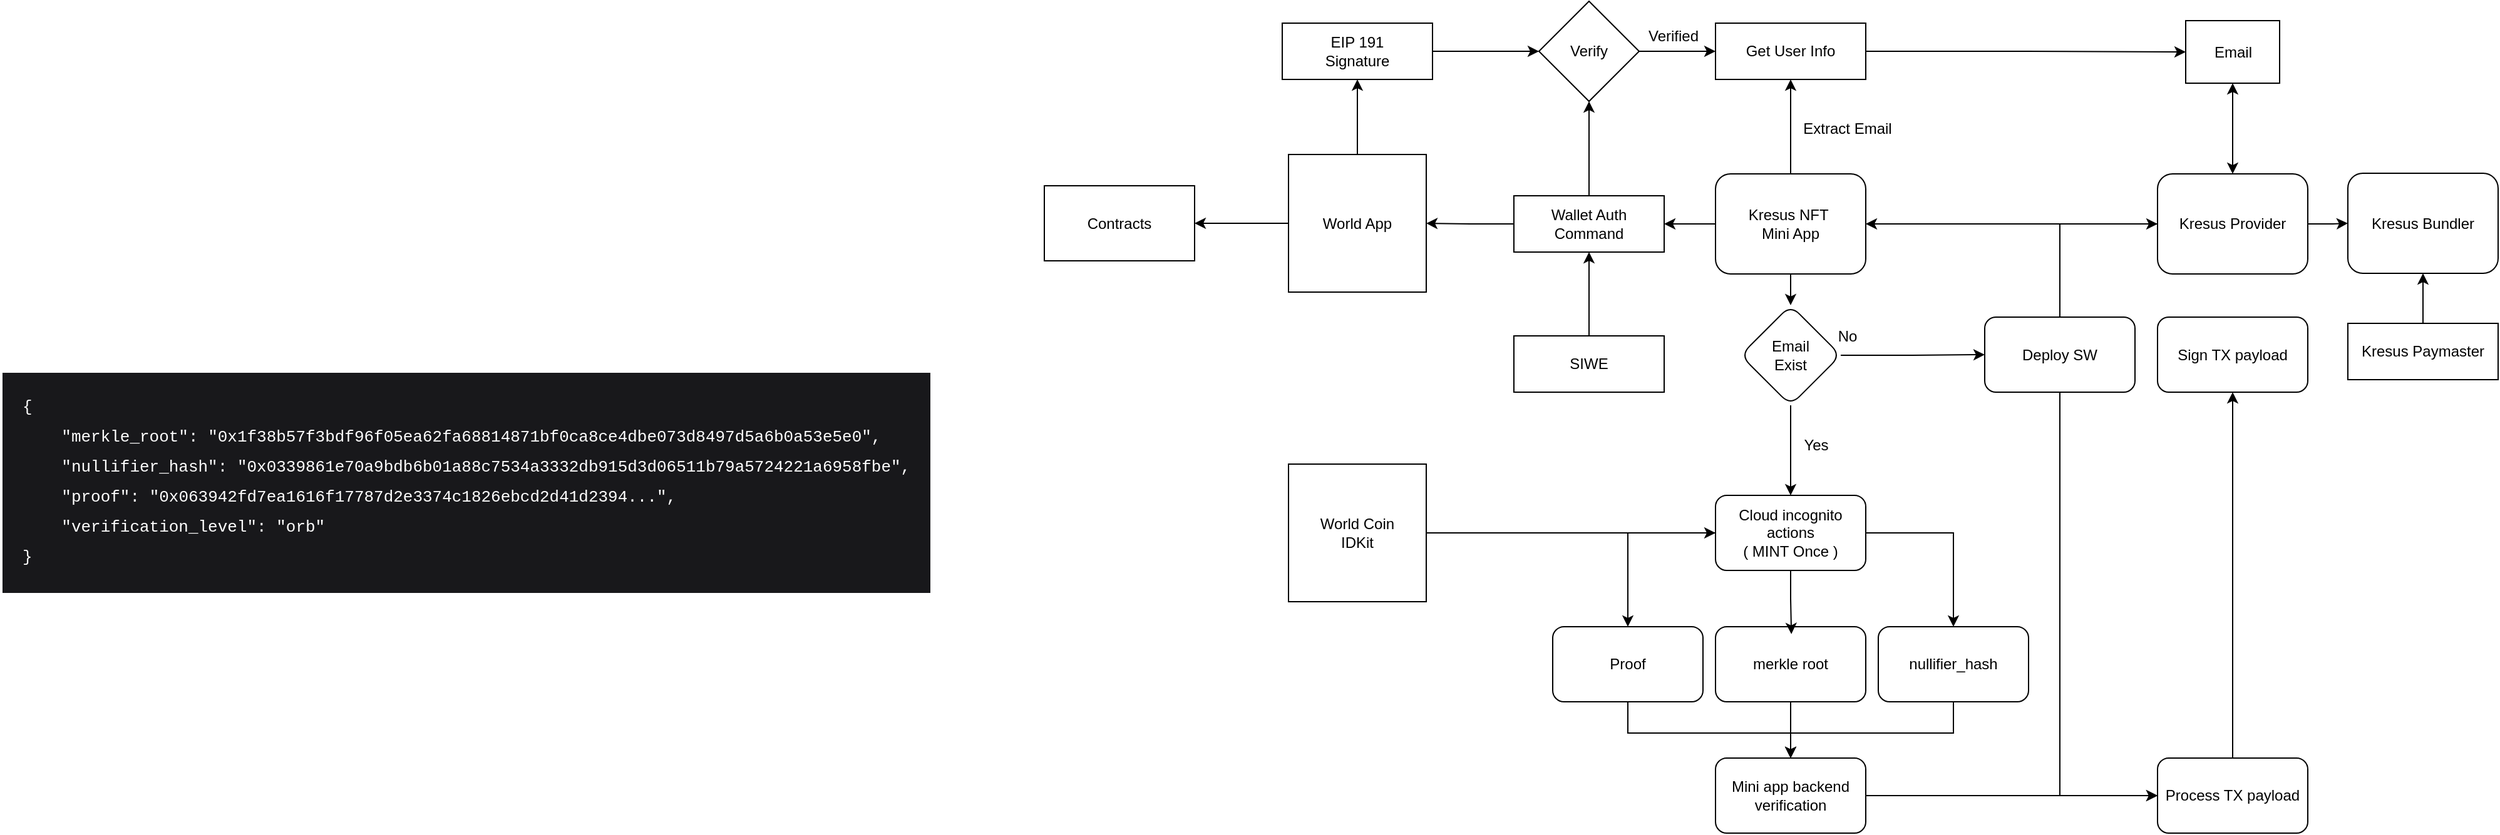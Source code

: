 <mxfile version="24.6.4" type="github">
  <diagram name="Page-1" id="gAjcTgvdmBTye9KjYkTd">
    <mxGraphModel dx="3395" dy="905" grid="1" gridSize="10" guides="1" tooltips="1" connect="1" arrows="1" fold="1" page="1" pageScale="1" pageWidth="850" pageHeight="1100" math="0" shadow="0">
      <root>
        <mxCell id="0" />
        <mxCell id="1" parent="0" />
        <mxCell id="SeS5hkv6XzvQqbrjBPqz-15" value="" style="edgeStyle=orthogonalEdgeStyle;rounded=0;orthogonalLoop=1;jettySize=auto;html=1;" parent="1" source="SeS5hkv6XzvQqbrjBPqz-1" target="SeS5hkv6XzvQqbrjBPqz-9" edge="1">
          <mxGeometry relative="1" as="geometry" />
        </mxCell>
        <mxCell id="JbjCugSpGSqmciC1cfTi-11" value="" style="edgeStyle=orthogonalEdgeStyle;rounded=0;orthogonalLoop=1;jettySize=auto;html=1;" edge="1" parent="1" source="SeS5hkv6XzvQqbrjBPqz-1" target="JbjCugSpGSqmciC1cfTi-10">
          <mxGeometry relative="1" as="geometry" />
        </mxCell>
        <mxCell id="SeS5hkv6XzvQqbrjBPqz-1" value="World App" style="whiteSpace=wrap;html=1;aspect=fixed;" parent="1" vertex="1">
          <mxGeometry x="44" y="642.5" width="110" height="110" as="geometry" />
        </mxCell>
        <mxCell id="SeS5hkv6XzvQqbrjBPqz-5" value="" style="edgeStyle=orthogonalEdgeStyle;rounded=0;orthogonalLoop=1;jettySize=auto;html=1;" parent="1" source="SeS5hkv6XzvQqbrjBPqz-2" target="SeS5hkv6XzvQqbrjBPqz-3" edge="1">
          <mxGeometry relative="1" as="geometry" />
        </mxCell>
        <mxCell id="SeS5hkv6XzvQqbrjBPqz-14" value="" style="edgeStyle=orthogonalEdgeStyle;rounded=0;orthogonalLoop=1;jettySize=auto;html=1;" parent="1" source="SeS5hkv6XzvQqbrjBPqz-2" target="SeS5hkv6XzvQqbrjBPqz-13" edge="1">
          <mxGeometry relative="1" as="geometry" />
        </mxCell>
        <mxCell id="SeS5hkv6XzvQqbrjBPqz-27" value="" style="edgeStyle=orthogonalEdgeStyle;rounded=0;orthogonalLoop=1;jettySize=auto;html=1;" parent="1" source="SeS5hkv6XzvQqbrjBPqz-2" target="SeS5hkv6XzvQqbrjBPqz-26" edge="1">
          <mxGeometry relative="1" as="geometry" />
        </mxCell>
        <mxCell id="SeS5hkv6XzvQqbrjBPqz-2" value="Kresus NFT&amp;nbsp;&lt;div&gt;Mini App&lt;/div&gt;" style="rounded=1;whiteSpace=wrap;html=1;" parent="1" vertex="1">
          <mxGeometry x="385" y="658" width="120" height="80" as="geometry" />
        </mxCell>
        <mxCell id="SeS5hkv6XzvQqbrjBPqz-4" value="" style="edgeStyle=orthogonalEdgeStyle;rounded=0;orthogonalLoop=1;jettySize=auto;html=1;" parent="1" source="SeS5hkv6XzvQqbrjBPqz-3" target="SeS5hkv6XzvQqbrjBPqz-1" edge="1">
          <mxGeometry relative="1" as="geometry" />
        </mxCell>
        <mxCell id="SeS5hkv6XzvQqbrjBPqz-7" value="" style="edgeStyle=orthogonalEdgeStyle;rounded=0;orthogonalLoop=1;jettySize=auto;html=1;" parent="1" source="SeS5hkv6XzvQqbrjBPqz-3" target="SeS5hkv6XzvQqbrjBPqz-6" edge="1">
          <mxGeometry relative="1" as="geometry" />
        </mxCell>
        <mxCell id="SeS5hkv6XzvQqbrjBPqz-3" value="Wallet Auth&lt;br&gt;Command" style="rounded=0;whiteSpace=wrap;html=1;" parent="1" vertex="1">
          <mxGeometry x="224" y="675.5" width="120" height="45" as="geometry" />
        </mxCell>
        <mxCell id="SeS5hkv6XzvQqbrjBPqz-23" value="" style="edgeStyle=orthogonalEdgeStyle;rounded=0;orthogonalLoop=1;jettySize=auto;html=1;" parent="1" source="SeS5hkv6XzvQqbrjBPqz-6" target="SeS5hkv6XzvQqbrjBPqz-13" edge="1">
          <mxGeometry relative="1" as="geometry" />
        </mxCell>
        <mxCell id="SeS5hkv6XzvQqbrjBPqz-6" value="Verify" style="rhombus;whiteSpace=wrap;html=1;rounded=0;" parent="1" vertex="1">
          <mxGeometry x="244" y="520" width="80" height="80" as="geometry" />
        </mxCell>
        <mxCell id="SeS5hkv6XzvQqbrjBPqz-16" style="edgeStyle=orthogonalEdgeStyle;rounded=0;orthogonalLoop=1;jettySize=auto;html=1;entryX=0;entryY=0.5;entryDx=0;entryDy=0;" parent="1" source="SeS5hkv6XzvQqbrjBPqz-9" target="SeS5hkv6XzvQqbrjBPqz-6" edge="1">
          <mxGeometry relative="1" as="geometry" />
        </mxCell>
        <mxCell id="SeS5hkv6XzvQqbrjBPqz-9" value="EIP 191&lt;br&gt;Signature" style="rounded=0;whiteSpace=wrap;html=1;" parent="1" vertex="1">
          <mxGeometry x="39" y="537.5" width="120" height="45" as="geometry" />
        </mxCell>
        <mxCell id="SeS5hkv6XzvQqbrjBPqz-18" value="" style="edgeStyle=orthogonalEdgeStyle;rounded=0;orthogonalLoop=1;jettySize=auto;html=1;" parent="1" source="SeS5hkv6XzvQqbrjBPqz-13" target="SeS5hkv6XzvQqbrjBPqz-17" edge="1">
          <mxGeometry relative="1" as="geometry" />
        </mxCell>
        <mxCell id="SeS5hkv6XzvQqbrjBPqz-13" value="Get User Info" style="rounded=0;whiteSpace=wrap;html=1;" parent="1" vertex="1">
          <mxGeometry x="385" y="537.5" width="120" height="45" as="geometry" />
        </mxCell>
        <mxCell id="SeS5hkv6XzvQqbrjBPqz-17" value="Email" style="html=1;whiteSpace=wrap;" parent="1" vertex="1">
          <mxGeometry x="760.5" y="535.5" width="75" height="50" as="geometry" />
        </mxCell>
        <mxCell id="SeS5hkv6XzvQqbrjBPqz-19" value="Extract Email" style="text;html=1;align=center;verticalAlign=middle;resizable=0;points=[];autosize=1;strokeColor=none;fillColor=none;" parent="1" vertex="1">
          <mxGeometry x="445" y="607" width="90" height="30" as="geometry" />
        </mxCell>
        <mxCell id="SeS5hkv6XzvQqbrjBPqz-21" value="" style="edgeStyle=orthogonalEdgeStyle;rounded=0;orthogonalLoop=1;jettySize=auto;html=1;" parent="1" source="SeS5hkv6XzvQqbrjBPqz-20" target="SeS5hkv6XzvQqbrjBPqz-2" edge="1">
          <mxGeometry relative="1" as="geometry" />
        </mxCell>
        <mxCell id="SeS5hkv6XzvQqbrjBPqz-25" style="edgeStyle=orthogonalEdgeStyle;rounded=0;orthogonalLoop=1;jettySize=auto;html=1;entryX=0.5;entryY=1;entryDx=0;entryDy=0;startArrow=classic;startFill=1;" parent="1" source="SeS5hkv6XzvQqbrjBPqz-20" target="SeS5hkv6XzvQqbrjBPqz-17" edge="1">
          <mxGeometry relative="1" as="geometry" />
        </mxCell>
        <mxCell id="SeS5hkv6XzvQqbrjBPqz-34" value="" style="edgeStyle=orthogonalEdgeStyle;rounded=0;orthogonalLoop=1;jettySize=auto;html=1;" parent="1" source="SeS5hkv6XzvQqbrjBPqz-20" target="SeS5hkv6XzvQqbrjBPqz-33" edge="1">
          <mxGeometry relative="1" as="geometry" />
        </mxCell>
        <mxCell id="SeS5hkv6XzvQqbrjBPqz-20" value="Kresus Provider" style="rounded=1;whiteSpace=wrap;html=1;" parent="1" vertex="1">
          <mxGeometry x="738" y="658" width="120" height="80" as="geometry" />
        </mxCell>
        <mxCell id="SeS5hkv6XzvQqbrjBPqz-24" value="Verified" style="text;html=1;align=center;verticalAlign=middle;resizable=0;points=[];autosize=1;strokeColor=none;fillColor=none;" parent="1" vertex="1">
          <mxGeometry x="321" y="533" width="60" height="30" as="geometry" />
        </mxCell>
        <mxCell id="JbjCugSpGSqmciC1cfTi-5" value="" style="edgeStyle=orthogonalEdgeStyle;rounded=0;orthogonalLoop=1;jettySize=auto;html=1;" edge="1" parent="1" source="SeS5hkv6XzvQqbrjBPqz-26" target="JbjCugSpGSqmciC1cfTi-4">
          <mxGeometry relative="1" as="geometry" />
        </mxCell>
        <mxCell id="JbjCugSpGSqmciC1cfTi-33" value="" style="edgeStyle=orthogonalEdgeStyle;rounded=0;orthogonalLoop=1;jettySize=auto;html=1;" edge="1" parent="1" source="SeS5hkv6XzvQqbrjBPqz-26" target="JbjCugSpGSqmciC1cfTi-13">
          <mxGeometry relative="1" as="geometry" />
        </mxCell>
        <mxCell id="SeS5hkv6XzvQqbrjBPqz-26" value="Email&lt;br&gt;Exist" style="rhombus;whiteSpace=wrap;html=1;rounded=1;" parent="1" vertex="1">
          <mxGeometry x="405" y="763" width="80" height="80" as="geometry" />
        </mxCell>
        <mxCell id="JbjCugSpGSqmciC1cfTi-36" style="edgeStyle=orthogonalEdgeStyle;rounded=0;orthogonalLoop=1;jettySize=auto;html=1;entryX=0.5;entryY=1;entryDx=0;entryDy=0;" edge="1" parent="1" source="SeS5hkv6XzvQqbrjBPqz-30" target="SeS5hkv6XzvQqbrjBPqz-35">
          <mxGeometry relative="1" as="geometry" />
        </mxCell>
        <mxCell id="SeS5hkv6XzvQqbrjBPqz-30" value="Process TX payload" style="rounded=1;whiteSpace=wrap;html=1;" parent="1" vertex="1">
          <mxGeometry x="738" y="1125" width="120" height="60" as="geometry" />
        </mxCell>
        <mxCell id="SeS5hkv6XzvQqbrjBPqz-33" value="Kresus Bundler" style="rounded=1;whiteSpace=wrap;html=1;" parent="1" vertex="1">
          <mxGeometry x="890" y="657.5" width="120" height="80" as="geometry" />
        </mxCell>
        <mxCell id="SeS5hkv6XzvQqbrjBPqz-35" value="Sign TX payload" style="rounded=1;whiteSpace=wrap;html=1;" parent="1" vertex="1">
          <mxGeometry x="738" y="772.5" width="120" height="60" as="geometry" />
        </mxCell>
        <mxCell id="SeS5hkv6XzvQqbrjBPqz-38" value="" style="edgeStyle=orthogonalEdgeStyle;rounded=0;orthogonalLoop=1;jettySize=auto;html=1;" parent="1" source="SeS5hkv6XzvQqbrjBPqz-36" target="SeS5hkv6XzvQqbrjBPqz-33" edge="1">
          <mxGeometry relative="1" as="geometry" />
        </mxCell>
        <mxCell id="SeS5hkv6XzvQqbrjBPqz-36" value="Kresus Paymaster" style="rounded=0;whiteSpace=wrap;html=1;" parent="1" vertex="1">
          <mxGeometry x="890" y="777.5" width="120" height="45" as="geometry" />
        </mxCell>
        <mxCell id="JbjCugSpGSqmciC1cfTi-2" style="edgeStyle=orthogonalEdgeStyle;rounded=0;orthogonalLoop=1;jettySize=auto;html=1;" edge="1" parent="1" source="JbjCugSpGSqmciC1cfTi-1" target="SeS5hkv6XzvQqbrjBPqz-3">
          <mxGeometry relative="1" as="geometry" />
        </mxCell>
        <mxCell id="JbjCugSpGSqmciC1cfTi-1" value="SIWE" style="rounded=0;whiteSpace=wrap;html=1;" vertex="1" parent="1">
          <mxGeometry x="224" y="787.5" width="120" height="45" as="geometry" />
        </mxCell>
        <mxCell id="JbjCugSpGSqmciC1cfTi-6" style="edgeStyle=orthogonalEdgeStyle;rounded=0;orthogonalLoop=1;jettySize=auto;html=1;entryX=0;entryY=0.5;entryDx=0;entryDy=0;" edge="1" parent="1" source="JbjCugSpGSqmciC1cfTi-4" target="SeS5hkv6XzvQqbrjBPqz-20">
          <mxGeometry relative="1" as="geometry">
            <Array as="points">
              <mxPoint x="660" y="698" />
            </Array>
          </mxGeometry>
        </mxCell>
        <mxCell id="JbjCugSpGSqmciC1cfTi-37" style="edgeStyle=orthogonalEdgeStyle;rounded=0;orthogonalLoop=1;jettySize=auto;html=1;entryX=0;entryY=0.5;entryDx=0;entryDy=0;" edge="1" parent="1" source="JbjCugSpGSqmciC1cfTi-4" target="SeS5hkv6XzvQqbrjBPqz-30">
          <mxGeometry relative="1" as="geometry">
            <Array as="points">
              <mxPoint x="660" y="1155" />
            </Array>
          </mxGeometry>
        </mxCell>
        <mxCell id="JbjCugSpGSqmciC1cfTi-4" value="Deploy SW" style="whiteSpace=wrap;html=1;rounded=1;" vertex="1" parent="1">
          <mxGeometry x="600" y="772.5" width="120" height="60" as="geometry" />
        </mxCell>
        <mxCell id="JbjCugSpGSqmciC1cfTi-7" value="No" style="text;html=1;align=center;verticalAlign=middle;resizable=0;points=[];autosize=1;strokeColor=none;fillColor=none;" vertex="1" parent="1">
          <mxGeometry x="470" y="772.5" width="40" height="30" as="geometry" />
        </mxCell>
        <mxCell id="JbjCugSpGSqmciC1cfTi-8" value="Yes" style="text;html=1;align=center;verticalAlign=middle;resizable=0;points=[];autosize=1;strokeColor=none;fillColor=none;" vertex="1" parent="1">
          <mxGeometry x="445" y="860" width="40" height="30" as="geometry" />
        </mxCell>
        <mxCell id="JbjCugSpGSqmciC1cfTi-10" value="Contracts" style="whiteSpace=wrap;html=1;" vertex="1" parent="1">
          <mxGeometry x="-151" y="667.5" width="120" height="60" as="geometry" />
        </mxCell>
        <mxCell id="JbjCugSpGSqmciC1cfTi-26" style="edgeStyle=orthogonalEdgeStyle;rounded=0;orthogonalLoop=1;jettySize=auto;html=1;" edge="1" parent="1" source="JbjCugSpGSqmciC1cfTi-13" target="JbjCugSpGSqmciC1cfTi-19">
          <mxGeometry relative="1" as="geometry" />
        </mxCell>
        <mxCell id="JbjCugSpGSqmciC1cfTi-28" style="edgeStyle=orthogonalEdgeStyle;rounded=0;orthogonalLoop=1;jettySize=auto;html=1;" edge="1" parent="1" source="JbjCugSpGSqmciC1cfTi-13" target="JbjCugSpGSqmciC1cfTi-18">
          <mxGeometry relative="1" as="geometry" />
        </mxCell>
        <mxCell id="JbjCugSpGSqmciC1cfTi-13" value="Cloud incognito actions&lt;br&gt;( MINT Once )" style="rounded=1;whiteSpace=wrap;html=1;" vertex="1" parent="1">
          <mxGeometry x="385" y="915" width="120" height="60" as="geometry" />
        </mxCell>
        <mxCell id="JbjCugSpGSqmciC1cfTi-15" value="&lt;pre class=&quot;overflow-x-auto p-4 text-xs text-white&quot; style=&quot;box-sizing: border-box; border: 0px solid rgb(235, 236, 239); --tw-border-spacing-x: 0; --tw-border-spacing-y: 0; --tw-translate-x: 0; --tw-translate-y: 0; --tw-rotate: 0; --tw-skew-x: 0; --tw-skew-y: 0; --tw-scale-x: 1; --tw-scale-y: 1; --tw-pan-x: ; --tw-pan-y: ; --tw-pinch-zoom: ; --tw-scroll-snap-strictness: proximity; --tw-ordinal: ; --tw-slashed-zero: ; --tw-numeric-figure: ; --tw-numeric-spacing: ; --tw-numeric-fraction: ; --tw-ring-inset: ; --tw-ring-offset-width: 0px; --tw-ring-offset-color: #fff; --tw-ring-color: rgba(59,130,246,.5); --tw-ring-offset-shadow: 0 0 #0000; --tw-ring-shadow: 0 0 #0000; --tw-shadow: 0 0 #0000; --tw-shadow-colored: 0 0 #0000; --tw-blur: ; --tw-brightness: ; --tw-contrast: ; --tw-grayscale: ; --tw-hue-rotate: ; --tw-invert: ; --tw-saturate: ; --tw-sepia: ; --tw-drop-shadow: ; --tw-backdrop-blur: ; --tw-backdrop-brightness: ; --tw-backdrop-contrast: ; --tw-backdrop-grayscale: ; --tw-backdrop-hue-rotate: ; --tw-backdrop-invert: ; --tw-backdrop-opacity: ; --tw-backdrop-saturate: ; --tw-backdrop-sepia: ; font-family: ui-monospace, SFMono-Regular, Menlo, Monaco, Consolas, &amp;quot;Liberation Mono&amp;quot;, &amp;quot;Courier New&amp;quot;, monospace; font-size: 0.812rem; margin: 0px; overflow-x: auto; padding: 1rem; line-height: 1.5rem; --tw-text-opacity: 1; color: rgb(255 255 255/var(--tw-text-opacity)); font-style: normal; font-variant-ligatures: normal; font-variant-caps: normal; font-weight: 400; letter-spacing: normal; orphans: 2; text-align: start; text-indent: 0px; text-transform: none; widows: 2; word-spacing: 0px; -webkit-text-stroke-width: 0px; background-color: rgb(24, 24, 27); text-decoration-thickness: initial; text-decoration-style: initial; text-decoration-color: initial;&quot;&gt;&lt;code class=&quot;language-json&quot; style=&quot;box-sizing: border-box; border: 0px solid rgb(235, 236, 239); --tw-border-spacing-x: 0; --tw-border-spacing-y: 0; --tw-translate-x: 0; --tw-translate-y: 0; --tw-rotate: 0; --tw-skew-x: 0; --tw-skew-y: 0; --tw-scale-x: 1; --tw-scale-y: 1; --tw-pan-x: ; --tw-pan-y: ; --tw-pinch-zoom: ; --tw-scroll-snap-strictness: proximity; --tw-ordinal: ; --tw-slashed-zero: ; --tw-numeric-figure: ; --tw-numeric-spacing: ; --tw-numeric-fraction: ; --tw-ring-inset: ; --tw-ring-offset-width: 0px; --tw-ring-offset-color: #fff; --tw-ring-color: rgba(59,130,246,.5); --tw-ring-offset-shadow: 0 0 #0000; --tw-ring-shadow: 0 0 #0000; --tw-shadow: 0 0 #0000; --tw-shadow-colored: 0 0 #0000; --tw-blur: ; --tw-brightness: ; --tw-contrast: ; --tw-grayscale: ; --tw-hue-rotate: ; --tw-invert: ; --tw-saturate: ; --tw-sepia: ; --tw-drop-shadow: ; --tw-backdrop-blur: ; --tw-backdrop-brightness: ; --tw-backdrop-contrast: ; --tw-backdrop-grayscale: ; --tw-backdrop-hue-rotate: ; --tw-backdrop-invert: ; --tw-backdrop-opacity: ; --tw-backdrop-saturate: ; --tw-backdrop-sepia: ; font-family: ui-monospace, SFMono-Regular, Menlo, Monaco, Consolas, &amp;quot;Liberation Mono&amp;quot;, &amp;quot;Courier New&amp;quot;, monospace; font-size: 1em;&quot;&gt;&lt;span style=&quot;box-sizing: border-box; border: 0px solid rgb(235, 236, 239); --tw-border-spacing-x: 0; --tw-border-spacing-y: 0; --tw-translate-x: 0; --tw-translate-y: 0; --tw-rotate: 0; --tw-skew-x: 0; --tw-skew-y: 0; --tw-scale-x: 1; --tw-scale-y: 1; --tw-pan-x: ; --tw-pan-y: ; --tw-pinch-zoom: ; --tw-scroll-snap-strictness: proximity; --tw-ordinal: ; --tw-slashed-zero: ; --tw-numeric-figure: ; --tw-numeric-spacing: ; --tw-numeric-fraction: ; --tw-ring-inset: ; --tw-ring-offset-width: 0px; --tw-ring-offset-color: #fff; --tw-ring-color: rgba(59,130,246,.5); --tw-ring-offset-shadow: 0 0 #0000; --tw-ring-shadow: 0 0 #0000; --tw-shadow: 0 0 #0000; --tw-shadow-colored: 0 0 #0000; --tw-blur: ; --tw-brightness: ; --tw-contrast: ; --tw-grayscale: ; --tw-hue-rotate: ; --tw-invert: ; --tw-saturate: ; --tw-sepia: ; --tw-drop-shadow: ; --tw-backdrop-blur: ; --tw-backdrop-brightness: ; --tw-backdrop-contrast: ; --tw-backdrop-grayscale: ; --tw-backdrop-hue-rotate: ; --tw-backdrop-invert: ; --tw-backdrop-opacity: ; --tw-backdrop-saturate: ; --tw-backdrop-sepia: ;&quot;&gt;&lt;span style=&quot;box-sizing: border-box; border: 0px solid rgb(235, 236, 239); --tw-border-spacing-x: 0; --tw-border-spacing-y: 0; --tw-translate-x: 0; --tw-translate-y: 0; --tw-rotate: 0; --tw-skew-x: 0; --tw-skew-y: 0; --tw-scale-x: 1; --tw-scale-y: 1; --tw-pan-x: ; --tw-pan-y: ; --tw-pinch-zoom: ; --tw-scroll-snap-strictness: proximity; --tw-ordinal: ; --tw-slashed-zero: ; --tw-numeric-figure: ; --tw-numeric-spacing: ; --tw-numeric-fraction: ; --tw-ring-inset: ; --tw-ring-offset-width: 0px; --tw-ring-offset-color: #fff; --tw-ring-color: rgba(59,130,246,.5); --tw-ring-offset-shadow: 0 0 #0000; --tw-ring-shadow: 0 0 #0000; --tw-shadow: 0 0 #0000; --tw-shadow-colored: 0 0 #0000; --tw-blur: ; --tw-brightness: ; --tw-contrast: ; --tw-grayscale: ; --tw-hue-rotate: ; --tw-invert: ; --tw-saturate: ; --tw-sepia: ; --tw-drop-shadow: ; --tw-backdrop-blur: ; --tw-backdrop-brightness: ; --tw-backdrop-contrast: ; --tw-backdrop-grayscale: ; --tw-backdrop-hue-rotate: ; --tw-backdrop-invert: ; --tw-backdrop-opacity: ; --tw-backdrop-saturate: ; --tw-backdrop-sepia: ; color: var(--shiki-color-text);&quot;&gt;{&lt;/span&gt;&lt;/span&gt;&#xa;&lt;span style=&quot;box-sizing: border-box; border: 0px solid rgb(235, 236, 239); --tw-border-spacing-x: 0; --tw-border-spacing-y: 0; --tw-translate-x: 0; --tw-translate-y: 0; --tw-rotate: 0; --tw-skew-x: 0; --tw-skew-y: 0; --tw-scale-x: 1; --tw-scale-y: 1; --tw-pan-x: ; --tw-pan-y: ; --tw-pinch-zoom: ; --tw-scroll-snap-strictness: proximity; --tw-ordinal: ; --tw-slashed-zero: ; --tw-numeric-figure: ; --tw-numeric-spacing: ; --tw-numeric-fraction: ; --tw-ring-inset: ; --tw-ring-offset-width: 0px; --tw-ring-offset-color: #fff; --tw-ring-color: rgba(59,130,246,.5); --tw-ring-offset-shadow: 0 0 #0000; --tw-ring-shadow: 0 0 #0000; --tw-shadow: 0 0 #0000; --tw-shadow-colored: 0 0 #0000; --tw-blur: ; --tw-brightness: ; --tw-contrast: ; --tw-grayscale: ; --tw-hue-rotate: ; --tw-invert: ; --tw-saturate: ; --tw-sepia: ; --tw-drop-shadow: ; --tw-backdrop-blur: ; --tw-backdrop-brightness: ; --tw-backdrop-contrast: ; --tw-backdrop-grayscale: ; --tw-backdrop-hue-rotate: ; --tw-backdrop-invert: ; --tw-backdrop-opacity: ; --tw-backdrop-saturate: ; --tw-backdrop-sepia: ;&quot;&gt;&lt;span style=&quot;box-sizing: border-box; border: 0px solid rgb(235, 236, 239); --tw-border-spacing-x: 0; --tw-border-spacing-y: 0; --tw-translate-x: 0; --tw-translate-y: 0; --tw-rotate: 0; --tw-skew-x: 0; --tw-skew-y: 0; --tw-scale-x: 1; --tw-scale-y: 1; --tw-pan-x: ; --tw-pan-y: ; --tw-pinch-zoom: ; --tw-scroll-snap-strictness: proximity; --tw-ordinal: ; --tw-slashed-zero: ; --tw-numeric-figure: ; --tw-numeric-spacing: ; --tw-numeric-fraction: ; --tw-ring-inset: ; --tw-ring-offset-width: 0px; --tw-ring-offset-color: #fff; --tw-ring-color: rgba(59,130,246,.5); --tw-ring-offset-shadow: 0 0 #0000; --tw-ring-shadow: 0 0 #0000; --tw-shadow: 0 0 #0000; --tw-shadow-colored: 0 0 #0000; --tw-blur: ; --tw-brightness: ; --tw-contrast: ; --tw-grayscale: ; --tw-hue-rotate: ; --tw-invert: ; --tw-saturate: ; --tw-sepia: ; --tw-drop-shadow: ; --tw-backdrop-blur: ; --tw-backdrop-brightness: ; --tw-backdrop-contrast: ; --tw-backdrop-grayscale: ; --tw-backdrop-hue-rotate: ; --tw-backdrop-invert: ; --tw-backdrop-opacity: ; --tw-backdrop-saturate: ; --tw-backdrop-sepia: ; color: var(--shiki-color-text);&quot;&gt;&lt;span style=&quot;white-space: pre;&quot;&gt;&amp;nbsp;&amp;nbsp;&amp;nbsp;&amp;nbsp;&lt;/span&gt;&lt;/span&gt;&lt;span style=&quot;box-sizing: border-box; border: 0px solid rgb(235, 236, 239); --tw-border-spacing-x: 0; --tw-border-spacing-y: 0; --tw-translate-x: 0; --tw-translate-y: 0; --tw-rotate: 0; --tw-skew-x: 0; --tw-skew-y: 0; --tw-scale-x: 1; --tw-scale-y: 1; --tw-pan-x: ; --tw-pan-y: ; --tw-pinch-zoom: ; --tw-scroll-snap-strictness: proximity; --tw-ordinal: ; --tw-slashed-zero: ; --tw-numeric-figure: ; --tw-numeric-spacing: ; --tw-numeric-fraction: ; --tw-ring-inset: ; --tw-ring-offset-width: 0px; --tw-ring-offset-color: #fff; --tw-ring-color: rgba(59,130,246,.5); --tw-ring-offset-shadow: 0 0 #0000; --tw-ring-shadow: 0 0 #0000; --tw-shadow: 0 0 #0000; --tw-shadow-colored: 0 0 #0000; --tw-blur: ; --tw-brightness: ; --tw-contrast: ; --tw-grayscale: ; --tw-hue-rotate: ; --tw-invert: ; --tw-saturate: ; --tw-sepia: ; --tw-drop-shadow: ; --tw-backdrop-blur: ; --tw-backdrop-brightness: ; --tw-backdrop-contrast: ; --tw-backdrop-grayscale: ; --tw-backdrop-hue-rotate: ; --tw-backdrop-invert: ; --tw-backdrop-opacity: ; --tw-backdrop-saturate: ; --tw-backdrop-sepia: ; color: var(--shiki-token-keyword);&quot;&gt;&quot;merkle_root&quot;&lt;/span&gt;&lt;span style=&quot;box-sizing: border-box; border: 0px solid rgb(235, 236, 239); --tw-border-spacing-x: 0; --tw-border-spacing-y: 0; --tw-translate-x: 0; --tw-translate-y: 0; --tw-rotate: 0; --tw-skew-x: 0; --tw-skew-y: 0; --tw-scale-x: 1; --tw-scale-y: 1; --tw-pan-x: ; --tw-pan-y: ; --tw-pinch-zoom: ; --tw-scroll-snap-strictness: proximity; --tw-ordinal: ; --tw-slashed-zero: ; --tw-numeric-figure: ; --tw-numeric-spacing: ; --tw-numeric-fraction: ; --tw-ring-inset: ; --tw-ring-offset-width: 0px; --tw-ring-offset-color: #fff; --tw-ring-color: rgba(59,130,246,.5); --tw-ring-offset-shadow: 0 0 #0000; --tw-ring-shadow: 0 0 #0000; --tw-shadow: 0 0 #0000; --tw-shadow-colored: 0 0 #0000; --tw-blur: ; --tw-brightness: ; --tw-contrast: ; --tw-grayscale: ; --tw-hue-rotate: ; --tw-invert: ; --tw-saturate: ; --tw-sepia: ; --tw-drop-shadow: ; --tw-backdrop-blur: ; --tw-backdrop-brightness: ; --tw-backdrop-contrast: ; --tw-backdrop-grayscale: ; --tw-backdrop-hue-rotate: ; --tw-backdrop-invert: ; --tw-backdrop-opacity: ; --tw-backdrop-saturate: ; --tw-backdrop-sepia: ; color: var(--shiki-token-punctuation);&quot;&gt;:&lt;/span&gt;&lt;span style=&quot;box-sizing: border-box; border: 0px solid rgb(235, 236, 239); --tw-border-spacing-x: 0; --tw-border-spacing-y: 0; --tw-translate-x: 0; --tw-translate-y: 0; --tw-rotate: 0; --tw-skew-x: 0; --tw-skew-y: 0; --tw-scale-x: 1; --tw-scale-y: 1; --tw-pan-x: ; --tw-pan-y: ; --tw-pinch-zoom: ; --tw-scroll-snap-strictness: proximity; --tw-ordinal: ; --tw-slashed-zero: ; --tw-numeric-figure: ; --tw-numeric-spacing: ; --tw-numeric-fraction: ; --tw-ring-inset: ; --tw-ring-offset-width: 0px; --tw-ring-offset-color: #fff; --tw-ring-color: rgba(59,130,246,.5); --tw-ring-offset-shadow: 0 0 #0000; --tw-ring-shadow: 0 0 #0000; --tw-shadow: 0 0 #0000; --tw-shadow-colored: 0 0 #0000; --tw-blur: ; --tw-brightness: ; --tw-contrast: ; --tw-grayscale: ; --tw-hue-rotate: ; --tw-invert: ; --tw-saturate: ; --tw-sepia: ; --tw-drop-shadow: ; --tw-backdrop-blur: ; --tw-backdrop-brightness: ; --tw-backdrop-contrast: ; --tw-backdrop-grayscale: ; --tw-backdrop-hue-rotate: ; --tw-backdrop-invert: ; --tw-backdrop-opacity: ; --tw-backdrop-saturate: ; --tw-backdrop-sepia: ; color: var(--shiki-color-text);&quot;&gt; &lt;/span&gt;&lt;span style=&quot;box-sizing: border-box; border: 0px solid rgb(235, 236, 239); --tw-border-spacing-x: 0; --tw-border-spacing-y: 0; --tw-translate-x: 0; --tw-translate-y: 0; --tw-rotate: 0; --tw-skew-x: 0; --tw-skew-y: 0; --tw-scale-x: 1; --tw-scale-y: 1; --tw-pan-x: ; --tw-pan-y: ; --tw-pinch-zoom: ; --tw-scroll-snap-strictness: proximity; --tw-ordinal: ; --tw-slashed-zero: ; --tw-numeric-figure: ; --tw-numeric-spacing: ; --tw-numeric-fraction: ; --tw-ring-inset: ; --tw-ring-offset-width: 0px; --tw-ring-offset-color: #fff; --tw-ring-color: rgba(59,130,246,.5); --tw-ring-offset-shadow: 0 0 #0000; --tw-ring-shadow: 0 0 #0000; --tw-shadow: 0 0 #0000; --tw-shadow-colored: 0 0 #0000; --tw-blur: ; --tw-brightness: ; --tw-contrast: ; --tw-grayscale: ; --tw-hue-rotate: ; --tw-invert: ; --tw-saturate: ; --tw-sepia: ; --tw-drop-shadow: ; --tw-backdrop-blur: ; --tw-backdrop-brightness: ; --tw-backdrop-contrast: ; --tw-backdrop-grayscale: ; --tw-backdrop-hue-rotate: ; --tw-backdrop-invert: ; --tw-backdrop-opacity: ; --tw-backdrop-saturate: ; --tw-backdrop-sepia: ; color: var(--shiki-token-string-expression);&quot;&gt;&quot;0x1f38b57f3bdf96f05ea62fa68814871bf0ca8ce4dbe073d8497d5a6b0a53e5e0&quot;&lt;/span&gt;&lt;span style=&quot;box-sizing: border-box; border: 0px solid rgb(235, 236, 239); --tw-border-spacing-x: 0; --tw-border-spacing-y: 0; --tw-translate-x: 0; --tw-translate-y: 0; --tw-rotate: 0; --tw-skew-x: 0; --tw-skew-y: 0; --tw-scale-x: 1; --tw-scale-y: 1; --tw-pan-x: ; --tw-pan-y: ; --tw-pinch-zoom: ; --tw-scroll-snap-strictness: proximity; --tw-ordinal: ; --tw-slashed-zero: ; --tw-numeric-figure: ; --tw-numeric-spacing: ; --tw-numeric-fraction: ; --tw-ring-inset: ; --tw-ring-offset-width: 0px; --tw-ring-offset-color: #fff; --tw-ring-color: rgba(59,130,246,.5); --tw-ring-offset-shadow: 0 0 #0000; --tw-ring-shadow: 0 0 #0000; --tw-shadow: 0 0 #0000; --tw-shadow-colored: 0 0 #0000; --tw-blur: ; --tw-brightness: ; --tw-contrast: ; --tw-grayscale: ; --tw-hue-rotate: ; --tw-invert: ; --tw-saturate: ; --tw-sepia: ; --tw-drop-shadow: ; --tw-backdrop-blur: ; --tw-backdrop-brightness: ; --tw-backdrop-contrast: ; --tw-backdrop-grayscale: ; --tw-backdrop-hue-rotate: ; --tw-backdrop-invert: ; --tw-backdrop-opacity: ; --tw-backdrop-saturate: ; --tw-backdrop-sepia: ; color: var(--shiki-token-punctuation);&quot;&gt;,&lt;/span&gt;&lt;/span&gt;&#xa;&lt;span style=&quot;box-sizing: border-box; border: 0px solid rgb(235, 236, 239); --tw-border-spacing-x: 0; --tw-border-spacing-y: 0; --tw-translate-x: 0; --tw-translate-y: 0; --tw-rotate: 0; --tw-skew-x: 0; --tw-skew-y: 0; --tw-scale-x: 1; --tw-scale-y: 1; --tw-pan-x: ; --tw-pan-y: ; --tw-pinch-zoom: ; --tw-scroll-snap-strictness: proximity; --tw-ordinal: ; --tw-slashed-zero: ; --tw-numeric-figure: ; --tw-numeric-spacing: ; --tw-numeric-fraction: ; --tw-ring-inset: ; --tw-ring-offset-width: 0px; --tw-ring-offset-color: #fff; --tw-ring-color: rgba(59,130,246,.5); --tw-ring-offset-shadow: 0 0 #0000; --tw-ring-shadow: 0 0 #0000; --tw-shadow: 0 0 #0000; --tw-shadow-colored: 0 0 #0000; --tw-blur: ; --tw-brightness: ; --tw-contrast: ; --tw-grayscale: ; --tw-hue-rotate: ; --tw-invert: ; --tw-saturate: ; --tw-sepia: ; --tw-drop-shadow: ; --tw-backdrop-blur: ; --tw-backdrop-brightness: ; --tw-backdrop-contrast: ; --tw-backdrop-grayscale: ; --tw-backdrop-hue-rotate: ; --tw-backdrop-invert: ; --tw-backdrop-opacity: ; --tw-backdrop-saturate: ; --tw-backdrop-sepia: ;&quot;&gt;&lt;span style=&quot;box-sizing: border-box; border: 0px solid rgb(235, 236, 239); --tw-border-spacing-x: 0; --tw-border-spacing-y: 0; --tw-translate-x: 0; --tw-translate-y: 0; --tw-rotate: 0; --tw-skew-x: 0; --tw-skew-y: 0; --tw-scale-x: 1; --tw-scale-y: 1; --tw-pan-x: ; --tw-pan-y: ; --tw-pinch-zoom: ; --tw-scroll-snap-strictness: proximity; --tw-ordinal: ; --tw-slashed-zero: ; --tw-numeric-figure: ; --tw-numeric-spacing: ; --tw-numeric-fraction: ; --tw-ring-inset: ; --tw-ring-offset-width: 0px; --tw-ring-offset-color: #fff; --tw-ring-color: rgba(59,130,246,.5); --tw-ring-offset-shadow: 0 0 #0000; --tw-ring-shadow: 0 0 #0000; --tw-shadow: 0 0 #0000; --tw-shadow-colored: 0 0 #0000; --tw-blur: ; --tw-brightness: ; --tw-contrast: ; --tw-grayscale: ; --tw-hue-rotate: ; --tw-invert: ; --tw-saturate: ; --tw-sepia: ; --tw-drop-shadow: ; --tw-backdrop-blur: ; --tw-backdrop-brightness: ; --tw-backdrop-contrast: ; --tw-backdrop-grayscale: ; --tw-backdrop-hue-rotate: ; --tw-backdrop-invert: ; --tw-backdrop-opacity: ; --tw-backdrop-saturate: ; --tw-backdrop-sepia: ; color: var(--shiki-color-text);&quot;&gt;&lt;span style=&quot;white-space: pre;&quot;&gt;&amp;nbsp;&amp;nbsp;&amp;nbsp;&amp;nbsp;&lt;/span&gt;&lt;/span&gt;&lt;span style=&quot;box-sizing: border-box; border: 0px solid rgb(235, 236, 239); --tw-border-spacing-x: 0; --tw-border-spacing-y: 0; --tw-translate-x: 0; --tw-translate-y: 0; --tw-rotate: 0; --tw-skew-x: 0; --tw-skew-y: 0; --tw-scale-x: 1; --tw-scale-y: 1; --tw-pan-x: ; --tw-pan-y: ; --tw-pinch-zoom: ; --tw-scroll-snap-strictness: proximity; --tw-ordinal: ; --tw-slashed-zero: ; --tw-numeric-figure: ; --tw-numeric-spacing: ; --tw-numeric-fraction: ; --tw-ring-inset: ; --tw-ring-offset-width: 0px; --tw-ring-offset-color: #fff; --tw-ring-color: rgba(59,130,246,.5); --tw-ring-offset-shadow: 0 0 #0000; --tw-ring-shadow: 0 0 #0000; --tw-shadow: 0 0 #0000; --tw-shadow-colored: 0 0 #0000; --tw-blur: ; --tw-brightness: ; --tw-contrast: ; --tw-grayscale: ; --tw-hue-rotate: ; --tw-invert: ; --tw-saturate: ; --tw-sepia: ; --tw-drop-shadow: ; --tw-backdrop-blur: ; --tw-backdrop-brightness: ; --tw-backdrop-contrast: ; --tw-backdrop-grayscale: ; --tw-backdrop-hue-rotate: ; --tw-backdrop-invert: ; --tw-backdrop-opacity: ; --tw-backdrop-saturate: ; --tw-backdrop-sepia: ; color: var(--shiki-token-keyword);&quot;&gt;&quot;nullifier_hash&quot;&lt;/span&gt;&lt;span style=&quot;box-sizing: border-box; border: 0px solid rgb(235, 236, 239); --tw-border-spacing-x: 0; --tw-border-spacing-y: 0; --tw-translate-x: 0; --tw-translate-y: 0; --tw-rotate: 0; --tw-skew-x: 0; --tw-skew-y: 0; --tw-scale-x: 1; --tw-scale-y: 1; --tw-pan-x: ; --tw-pan-y: ; --tw-pinch-zoom: ; --tw-scroll-snap-strictness: proximity; --tw-ordinal: ; --tw-slashed-zero: ; --tw-numeric-figure: ; --tw-numeric-spacing: ; --tw-numeric-fraction: ; --tw-ring-inset: ; --tw-ring-offset-width: 0px; --tw-ring-offset-color: #fff; --tw-ring-color: rgba(59,130,246,.5); --tw-ring-offset-shadow: 0 0 #0000; --tw-ring-shadow: 0 0 #0000; --tw-shadow: 0 0 #0000; --tw-shadow-colored: 0 0 #0000; --tw-blur: ; --tw-brightness: ; --tw-contrast: ; --tw-grayscale: ; --tw-hue-rotate: ; --tw-invert: ; --tw-saturate: ; --tw-sepia: ; --tw-drop-shadow: ; --tw-backdrop-blur: ; --tw-backdrop-brightness: ; --tw-backdrop-contrast: ; --tw-backdrop-grayscale: ; --tw-backdrop-hue-rotate: ; --tw-backdrop-invert: ; --tw-backdrop-opacity: ; --tw-backdrop-saturate: ; --tw-backdrop-sepia: ; color: var(--shiki-token-punctuation);&quot;&gt;:&lt;/span&gt;&lt;span style=&quot;box-sizing: border-box; border: 0px solid rgb(235, 236, 239); --tw-border-spacing-x: 0; --tw-border-spacing-y: 0; --tw-translate-x: 0; --tw-translate-y: 0; --tw-rotate: 0; --tw-skew-x: 0; --tw-skew-y: 0; --tw-scale-x: 1; --tw-scale-y: 1; --tw-pan-x: ; --tw-pan-y: ; --tw-pinch-zoom: ; --tw-scroll-snap-strictness: proximity; --tw-ordinal: ; --tw-slashed-zero: ; --tw-numeric-figure: ; --tw-numeric-spacing: ; --tw-numeric-fraction: ; --tw-ring-inset: ; --tw-ring-offset-width: 0px; --tw-ring-offset-color: #fff; --tw-ring-color: rgba(59,130,246,.5); --tw-ring-offset-shadow: 0 0 #0000; --tw-ring-shadow: 0 0 #0000; --tw-shadow: 0 0 #0000; --tw-shadow-colored: 0 0 #0000; --tw-blur: ; --tw-brightness: ; --tw-contrast: ; --tw-grayscale: ; --tw-hue-rotate: ; --tw-invert: ; --tw-saturate: ; --tw-sepia: ; --tw-drop-shadow: ; --tw-backdrop-blur: ; --tw-backdrop-brightness: ; --tw-backdrop-contrast: ; --tw-backdrop-grayscale: ; --tw-backdrop-hue-rotate: ; --tw-backdrop-invert: ; --tw-backdrop-opacity: ; --tw-backdrop-saturate: ; --tw-backdrop-sepia: ; color: var(--shiki-color-text);&quot;&gt; &lt;/span&gt;&lt;span style=&quot;box-sizing: border-box; border: 0px solid rgb(235, 236, 239); --tw-border-spacing-x: 0; --tw-border-spacing-y: 0; --tw-translate-x: 0; --tw-translate-y: 0; --tw-rotate: 0; --tw-skew-x: 0; --tw-skew-y: 0; --tw-scale-x: 1; --tw-scale-y: 1; --tw-pan-x: ; --tw-pan-y: ; --tw-pinch-zoom: ; --tw-scroll-snap-strictness: proximity; --tw-ordinal: ; --tw-slashed-zero: ; --tw-numeric-figure: ; --tw-numeric-spacing: ; --tw-numeric-fraction: ; --tw-ring-inset: ; --tw-ring-offset-width: 0px; --tw-ring-offset-color: #fff; --tw-ring-color: rgba(59,130,246,.5); --tw-ring-offset-shadow: 0 0 #0000; --tw-ring-shadow: 0 0 #0000; --tw-shadow: 0 0 #0000; --tw-shadow-colored: 0 0 #0000; --tw-blur: ; --tw-brightness: ; --tw-contrast: ; --tw-grayscale: ; --tw-hue-rotate: ; --tw-invert: ; --tw-saturate: ; --tw-sepia: ; --tw-drop-shadow: ; --tw-backdrop-blur: ; --tw-backdrop-brightness: ; --tw-backdrop-contrast: ; --tw-backdrop-grayscale: ; --tw-backdrop-hue-rotate: ; --tw-backdrop-invert: ; --tw-backdrop-opacity: ; --tw-backdrop-saturate: ; --tw-backdrop-sepia: ; color: var(--shiki-token-string-expression);&quot;&gt;&quot;0x0339861e70a9bdb6b01a88c7534a3332db915d3d06511b79a5724221a6958fbe&quot;&lt;/span&gt;&lt;span style=&quot;box-sizing: border-box; border: 0px solid rgb(235, 236, 239); --tw-border-spacing-x: 0; --tw-border-spacing-y: 0; --tw-translate-x: 0; --tw-translate-y: 0; --tw-rotate: 0; --tw-skew-x: 0; --tw-skew-y: 0; --tw-scale-x: 1; --tw-scale-y: 1; --tw-pan-x: ; --tw-pan-y: ; --tw-pinch-zoom: ; --tw-scroll-snap-strictness: proximity; --tw-ordinal: ; --tw-slashed-zero: ; --tw-numeric-figure: ; --tw-numeric-spacing: ; --tw-numeric-fraction: ; --tw-ring-inset: ; --tw-ring-offset-width: 0px; --tw-ring-offset-color: #fff; --tw-ring-color: rgba(59,130,246,.5); --tw-ring-offset-shadow: 0 0 #0000; --tw-ring-shadow: 0 0 #0000; --tw-shadow: 0 0 #0000; --tw-shadow-colored: 0 0 #0000; --tw-blur: ; --tw-brightness: ; --tw-contrast: ; --tw-grayscale: ; --tw-hue-rotate: ; --tw-invert: ; --tw-saturate: ; --tw-sepia: ; --tw-drop-shadow: ; --tw-backdrop-blur: ; --tw-backdrop-brightness: ; --tw-backdrop-contrast: ; --tw-backdrop-grayscale: ; --tw-backdrop-hue-rotate: ; --tw-backdrop-invert: ; --tw-backdrop-opacity: ; --tw-backdrop-saturate: ; --tw-backdrop-sepia: ; color: var(--shiki-token-punctuation);&quot;&gt;,&lt;/span&gt;&lt;/span&gt;&#xa;&lt;span style=&quot;box-sizing: border-box; border: 0px solid rgb(235, 236, 239); --tw-border-spacing-x: 0; --tw-border-spacing-y: 0; --tw-translate-x: 0; --tw-translate-y: 0; --tw-rotate: 0; --tw-skew-x: 0; --tw-skew-y: 0; --tw-scale-x: 1; --tw-scale-y: 1; --tw-pan-x: ; --tw-pan-y: ; --tw-pinch-zoom: ; --tw-scroll-snap-strictness: proximity; --tw-ordinal: ; --tw-slashed-zero: ; --tw-numeric-figure: ; --tw-numeric-spacing: ; --tw-numeric-fraction: ; --tw-ring-inset: ; --tw-ring-offset-width: 0px; --tw-ring-offset-color: #fff; --tw-ring-color: rgba(59,130,246,.5); --tw-ring-offset-shadow: 0 0 #0000; --tw-ring-shadow: 0 0 #0000; --tw-shadow: 0 0 #0000; --tw-shadow-colored: 0 0 #0000; --tw-blur: ; --tw-brightness: ; --tw-contrast: ; --tw-grayscale: ; --tw-hue-rotate: ; --tw-invert: ; --tw-saturate: ; --tw-sepia: ; --tw-drop-shadow: ; --tw-backdrop-blur: ; --tw-backdrop-brightness: ; --tw-backdrop-contrast: ; --tw-backdrop-grayscale: ; --tw-backdrop-hue-rotate: ; --tw-backdrop-invert: ; --tw-backdrop-opacity: ; --tw-backdrop-saturate: ; --tw-backdrop-sepia: ;&quot;&gt;&lt;span style=&quot;box-sizing: border-box; border: 0px solid rgb(235, 236, 239); --tw-border-spacing-x: 0; --tw-border-spacing-y: 0; --tw-translate-x: 0; --tw-translate-y: 0; --tw-rotate: 0; --tw-skew-x: 0; --tw-skew-y: 0; --tw-scale-x: 1; --tw-scale-y: 1; --tw-pan-x: ; --tw-pan-y: ; --tw-pinch-zoom: ; --tw-scroll-snap-strictness: proximity; --tw-ordinal: ; --tw-slashed-zero: ; --tw-numeric-figure: ; --tw-numeric-spacing: ; --tw-numeric-fraction: ; --tw-ring-inset: ; --tw-ring-offset-width: 0px; --tw-ring-offset-color: #fff; --tw-ring-color: rgba(59,130,246,.5); --tw-ring-offset-shadow: 0 0 #0000; --tw-ring-shadow: 0 0 #0000; --tw-shadow: 0 0 #0000; --tw-shadow-colored: 0 0 #0000; --tw-blur: ; --tw-brightness: ; --tw-contrast: ; --tw-grayscale: ; --tw-hue-rotate: ; --tw-invert: ; --tw-saturate: ; --tw-sepia: ; --tw-drop-shadow: ; --tw-backdrop-blur: ; --tw-backdrop-brightness: ; --tw-backdrop-contrast: ; --tw-backdrop-grayscale: ; --tw-backdrop-hue-rotate: ; --tw-backdrop-invert: ; --tw-backdrop-opacity: ; --tw-backdrop-saturate: ; --tw-backdrop-sepia: ; color: var(--shiki-color-text);&quot;&gt;&lt;span style=&quot;white-space: pre;&quot;&gt;&amp;nbsp;&amp;nbsp;&amp;nbsp;&amp;nbsp;&lt;/span&gt;&lt;/span&gt;&lt;span style=&quot;box-sizing: border-box; border: 0px solid rgb(235, 236, 239); --tw-border-spacing-x: 0; --tw-border-spacing-y: 0; --tw-translate-x: 0; --tw-translate-y: 0; --tw-rotate: 0; --tw-skew-x: 0; --tw-skew-y: 0; --tw-scale-x: 1; --tw-scale-y: 1; --tw-pan-x: ; --tw-pan-y: ; --tw-pinch-zoom: ; --tw-scroll-snap-strictness: proximity; --tw-ordinal: ; --tw-slashed-zero: ; --tw-numeric-figure: ; --tw-numeric-spacing: ; --tw-numeric-fraction: ; --tw-ring-inset: ; --tw-ring-offset-width: 0px; --tw-ring-offset-color: #fff; --tw-ring-color: rgba(59,130,246,.5); --tw-ring-offset-shadow: 0 0 #0000; --tw-ring-shadow: 0 0 #0000; --tw-shadow: 0 0 #0000; --tw-shadow-colored: 0 0 #0000; --tw-blur: ; --tw-brightness: ; --tw-contrast: ; --tw-grayscale: ; --tw-hue-rotate: ; --tw-invert: ; --tw-saturate: ; --tw-sepia: ; --tw-drop-shadow: ; --tw-backdrop-blur: ; --tw-backdrop-brightness: ; --tw-backdrop-contrast: ; --tw-backdrop-grayscale: ; --tw-backdrop-hue-rotate: ; --tw-backdrop-invert: ; --tw-backdrop-opacity: ; --tw-backdrop-saturate: ; --tw-backdrop-sepia: ; color: var(--shiki-token-keyword);&quot;&gt;&quot;proof&quot;&lt;/span&gt;&lt;span style=&quot;box-sizing: border-box; border: 0px solid rgb(235, 236, 239); --tw-border-spacing-x: 0; --tw-border-spacing-y: 0; --tw-translate-x: 0; --tw-translate-y: 0; --tw-rotate: 0; --tw-skew-x: 0; --tw-skew-y: 0; --tw-scale-x: 1; --tw-scale-y: 1; --tw-pan-x: ; --tw-pan-y: ; --tw-pinch-zoom: ; --tw-scroll-snap-strictness: proximity; --tw-ordinal: ; --tw-slashed-zero: ; --tw-numeric-figure: ; --tw-numeric-spacing: ; --tw-numeric-fraction: ; --tw-ring-inset: ; --tw-ring-offset-width: 0px; --tw-ring-offset-color: #fff; --tw-ring-color: rgba(59,130,246,.5); --tw-ring-offset-shadow: 0 0 #0000; --tw-ring-shadow: 0 0 #0000; --tw-shadow: 0 0 #0000; --tw-shadow-colored: 0 0 #0000; --tw-blur: ; --tw-brightness: ; --tw-contrast: ; --tw-grayscale: ; --tw-hue-rotate: ; --tw-invert: ; --tw-saturate: ; --tw-sepia: ; --tw-drop-shadow: ; --tw-backdrop-blur: ; --tw-backdrop-brightness: ; --tw-backdrop-contrast: ; --tw-backdrop-grayscale: ; --tw-backdrop-hue-rotate: ; --tw-backdrop-invert: ; --tw-backdrop-opacity: ; --tw-backdrop-saturate: ; --tw-backdrop-sepia: ; color: var(--shiki-token-punctuation);&quot;&gt;:&lt;/span&gt;&lt;span style=&quot;box-sizing: border-box; border: 0px solid rgb(235, 236, 239); --tw-border-spacing-x: 0; --tw-border-spacing-y: 0; --tw-translate-x: 0; --tw-translate-y: 0; --tw-rotate: 0; --tw-skew-x: 0; --tw-skew-y: 0; --tw-scale-x: 1; --tw-scale-y: 1; --tw-pan-x: ; --tw-pan-y: ; --tw-pinch-zoom: ; --tw-scroll-snap-strictness: proximity; --tw-ordinal: ; --tw-slashed-zero: ; --tw-numeric-figure: ; --tw-numeric-spacing: ; --tw-numeric-fraction: ; --tw-ring-inset: ; --tw-ring-offset-width: 0px; --tw-ring-offset-color: #fff; --tw-ring-color: rgba(59,130,246,.5); --tw-ring-offset-shadow: 0 0 #0000; --tw-ring-shadow: 0 0 #0000; --tw-shadow: 0 0 #0000; --tw-shadow-colored: 0 0 #0000; --tw-blur: ; --tw-brightness: ; --tw-contrast: ; --tw-grayscale: ; --tw-hue-rotate: ; --tw-invert: ; --tw-saturate: ; --tw-sepia: ; --tw-drop-shadow: ; --tw-backdrop-blur: ; --tw-backdrop-brightness: ; --tw-backdrop-contrast: ; --tw-backdrop-grayscale: ; --tw-backdrop-hue-rotate: ; --tw-backdrop-invert: ; --tw-backdrop-opacity: ; --tw-backdrop-saturate: ; --tw-backdrop-sepia: ; color: var(--shiki-color-text);&quot;&gt; &lt;/span&gt;&lt;span style=&quot;box-sizing: border-box; border: 0px solid rgb(235, 236, 239); --tw-border-spacing-x: 0; --tw-border-spacing-y: 0; --tw-translate-x: 0; --tw-translate-y: 0; --tw-rotate: 0; --tw-skew-x: 0; --tw-skew-y: 0; --tw-scale-x: 1; --tw-scale-y: 1; --tw-pan-x: ; --tw-pan-y: ; --tw-pinch-zoom: ; --tw-scroll-snap-strictness: proximity; --tw-ordinal: ; --tw-slashed-zero: ; --tw-numeric-figure: ; --tw-numeric-spacing: ; --tw-numeric-fraction: ; --tw-ring-inset: ; --tw-ring-offset-width: 0px; --tw-ring-offset-color: #fff; --tw-ring-color: rgba(59,130,246,.5); --tw-ring-offset-shadow: 0 0 #0000; --tw-ring-shadow: 0 0 #0000; --tw-shadow: 0 0 #0000; --tw-shadow-colored: 0 0 #0000; --tw-blur: ; --tw-brightness: ; --tw-contrast: ; --tw-grayscale: ; --tw-hue-rotate: ; --tw-invert: ; --tw-saturate: ; --tw-sepia: ; --tw-drop-shadow: ; --tw-backdrop-blur: ; --tw-backdrop-brightness: ; --tw-backdrop-contrast: ; --tw-backdrop-grayscale: ; --tw-backdrop-hue-rotate: ; --tw-backdrop-invert: ; --tw-backdrop-opacity: ; --tw-backdrop-saturate: ; --tw-backdrop-sepia: ; color: var(--shiki-token-string-expression);&quot;&gt;&quot;0x063942fd7ea1616f17787d2e3374c1826ebcd2d41d2394...&quot;&lt;/span&gt;&lt;span style=&quot;box-sizing: border-box; border: 0px solid rgb(235, 236, 239); --tw-border-spacing-x: 0; --tw-border-spacing-y: 0; --tw-translate-x: 0; --tw-translate-y: 0; --tw-rotate: 0; --tw-skew-x: 0; --tw-skew-y: 0; --tw-scale-x: 1; --tw-scale-y: 1; --tw-pan-x: ; --tw-pan-y: ; --tw-pinch-zoom: ; --tw-scroll-snap-strictness: proximity; --tw-ordinal: ; --tw-slashed-zero: ; --tw-numeric-figure: ; --tw-numeric-spacing: ; --tw-numeric-fraction: ; --tw-ring-inset: ; --tw-ring-offset-width: 0px; --tw-ring-offset-color: #fff; --tw-ring-color: rgba(59,130,246,.5); --tw-ring-offset-shadow: 0 0 #0000; --tw-ring-shadow: 0 0 #0000; --tw-shadow: 0 0 #0000; --tw-shadow-colored: 0 0 #0000; --tw-blur: ; --tw-brightness: ; --tw-contrast: ; --tw-grayscale: ; --tw-hue-rotate: ; --tw-invert: ; --tw-saturate: ; --tw-sepia: ; --tw-drop-shadow: ; --tw-backdrop-blur: ; --tw-backdrop-brightness: ; --tw-backdrop-contrast: ; --tw-backdrop-grayscale: ; --tw-backdrop-hue-rotate: ; --tw-backdrop-invert: ; --tw-backdrop-opacity: ; --tw-backdrop-saturate: ; --tw-backdrop-sepia: ; color: var(--shiki-token-punctuation);&quot;&gt;,&lt;/span&gt;&lt;/span&gt;&#xa;&lt;span style=&quot;box-sizing: border-box; border: 0px solid rgb(235, 236, 239); --tw-border-spacing-x: 0; --tw-border-spacing-y: 0; --tw-translate-x: 0; --tw-translate-y: 0; --tw-rotate: 0; --tw-skew-x: 0; --tw-skew-y: 0; --tw-scale-x: 1; --tw-scale-y: 1; --tw-pan-x: ; --tw-pan-y: ; --tw-pinch-zoom: ; --tw-scroll-snap-strictness: proximity; --tw-ordinal: ; --tw-slashed-zero: ; --tw-numeric-figure: ; --tw-numeric-spacing: ; --tw-numeric-fraction: ; --tw-ring-inset: ; --tw-ring-offset-width: 0px; --tw-ring-offset-color: #fff; --tw-ring-color: rgba(59,130,246,.5); --tw-ring-offset-shadow: 0 0 #0000; --tw-ring-shadow: 0 0 #0000; --tw-shadow: 0 0 #0000; --tw-shadow-colored: 0 0 #0000; --tw-blur: ; --tw-brightness: ; --tw-contrast: ; --tw-grayscale: ; --tw-hue-rotate: ; --tw-invert: ; --tw-saturate: ; --tw-sepia: ; --tw-drop-shadow: ; --tw-backdrop-blur: ; --tw-backdrop-brightness: ; --tw-backdrop-contrast: ; --tw-backdrop-grayscale: ; --tw-backdrop-hue-rotate: ; --tw-backdrop-invert: ; --tw-backdrop-opacity: ; --tw-backdrop-saturate: ; --tw-backdrop-sepia: ;&quot;&gt;&lt;span style=&quot;box-sizing: border-box; border: 0px solid rgb(235, 236, 239); --tw-border-spacing-x: 0; --tw-border-spacing-y: 0; --tw-translate-x: 0; --tw-translate-y: 0; --tw-rotate: 0; --tw-skew-x: 0; --tw-skew-y: 0; --tw-scale-x: 1; --tw-scale-y: 1; --tw-pan-x: ; --tw-pan-y: ; --tw-pinch-zoom: ; --tw-scroll-snap-strictness: proximity; --tw-ordinal: ; --tw-slashed-zero: ; --tw-numeric-figure: ; --tw-numeric-spacing: ; --tw-numeric-fraction: ; --tw-ring-inset: ; --tw-ring-offset-width: 0px; --tw-ring-offset-color: #fff; --tw-ring-color: rgba(59,130,246,.5); --tw-ring-offset-shadow: 0 0 #0000; --tw-ring-shadow: 0 0 #0000; --tw-shadow: 0 0 #0000; --tw-shadow-colored: 0 0 #0000; --tw-blur: ; --tw-brightness: ; --tw-contrast: ; --tw-grayscale: ; --tw-hue-rotate: ; --tw-invert: ; --tw-saturate: ; --tw-sepia: ; --tw-drop-shadow: ; --tw-backdrop-blur: ; --tw-backdrop-brightness: ; --tw-backdrop-contrast: ; --tw-backdrop-grayscale: ; --tw-backdrop-hue-rotate: ; --tw-backdrop-invert: ; --tw-backdrop-opacity: ; --tw-backdrop-saturate: ; --tw-backdrop-sepia: ; color: var(--shiki-color-text);&quot;&gt;&lt;span style=&quot;white-space: pre;&quot;&gt;&amp;nbsp;&amp;nbsp;&amp;nbsp;&amp;nbsp;&lt;/span&gt;&lt;/span&gt;&lt;span style=&quot;box-sizing: border-box; border: 0px solid rgb(235, 236, 239); --tw-border-spacing-x: 0; --tw-border-spacing-y: 0; --tw-translate-x: 0; --tw-translate-y: 0; --tw-rotate: 0; --tw-skew-x: 0; --tw-skew-y: 0; --tw-scale-x: 1; --tw-scale-y: 1; --tw-pan-x: ; --tw-pan-y: ; --tw-pinch-zoom: ; --tw-scroll-snap-strictness: proximity; --tw-ordinal: ; --tw-slashed-zero: ; --tw-numeric-figure: ; --tw-numeric-spacing: ; --tw-numeric-fraction: ; --tw-ring-inset: ; --tw-ring-offset-width: 0px; --tw-ring-offset-color: #fff; --tw-ring-color: rgba(59,130,246,.5); --tw-ring-offset-shadow: 0 0 #0000; --tw-ring-shadow: 0 0 #0000; --tw-shadow: 0 0 #0000; --tw-shadow-colored: 0 0 #0000; --tw-blur: ; --tw-brightness: ; --tw-contrast: ; --tw-grayscale: ; --tw-hue-rotate: ; --tw-invert: ; --tw-saturate: ; --tw-sepia: ; --tw-drop-shadow: ; --tw-backdrop-blur: ; --tw-backdrop-brightness: ; --tw-backdrop-contrast: ; --tw-backdrop-grayscale: ; --tw-backdrop-hue-rotate: ; --tw-backdrop-invert: ; --tw-backdrop-opacity: ; --tw-backdrop-saturate: ; --tw-backdrop-sepia: ; color: var(--shiki-token-keyword);&quot;&gt;&quot;verification_level&quot;&lt;/span&gt;&lt;span style=&quot;box-sizing: border-box; border: 0px solid rgb(235, 236, 239); --tw-border-spacing-x: 0; --tw-border-spacing-y: 0; --tw-translate-x: 0; --tw-translate-y: 0; --tw-rotate: 0; --tw-skew-x: 0; --tw-skew-y: 0; --tw-scale-x: 1; --tw-scale-y: 1; --tw-pan-x: ; --tw-pan-y: ; --tw-pinch-zoom: ; --tw-scroll-snap-strictness: proximity; --tw-ordinal: ; --tw-slashed-zero: ; --tw-numeric-figure: ; --tw-numeric-spacing: ; --tw-numeric-fraction: ; --tw-ring-inset: ; --tw-ring-offset-width: 0px; --tw-ring-offset-color: #fff; --tw-ring-color: rgba(59,130,246,.5); --tw-ring-offset-shadow: 0 0 #0000; --tw-ring-shadow: 0 0 #0000; --tw-shadow: 0 0 #0000; --tw-shadow-colored: 0 0 #0000; --tw-blur: ; --tw-brightness: ; --tw-contrast: ; --tw-grayscale: ; --tw-hue-rotate: ; --tw-invert: ; --tw-saturate: ; --tw-sepia: ; --tw-drop-shadow: ; --tw-backdrop-blur: ; --tw-backdrop-brightness: ; --tw-backdrop-contrast: ; --tw-backdrop-grayscale: ; --tw-backdrop-hue-rotate: ; --tw-backdrop-invert: ; --tw-backdrop-opacity: ; --tw-backdrop-saturate: ; --tw-backdrop-sepia: ; color: var(--shiki-token-punctuation);&quot;&gt;:&lt;/span&gt;&lt;span style=&quot;box-sizing: border-box; border: 0px solid rgb(235, 236, 239); --tw-border-spacing-x: 0; --tw-border-spacing-y: 0; --tw-translate-x: 0; --tw-translate-y: 0; --tw-rotate: 0; --tw-skew-x: 0; --tw-skew-y: 0; --tw-scale-x: 1; --tw-scale-y: 1; --tw-pan-x: ; --tw-pan-y: ; --tw-pinch-zoom: ; --tw-scroll-snap-strictness: proximity; --tw-ordinal: ; --tw-slashed-zero: ; --tw-numeric-figure: ; --tw-numeric-spacing: ; --tw-numeric-fraction: ; --tw-ring-inset: ; --tw-ring-offset-width: 0px; --tw-ring-offset-color: #fff; --tw-ring-color: rgba(59,130,246,.5); --tw-ring-offset-shadow: 0 0 #0000; --tw-ring-shadow: 0 0 #0000; --tw-shadow: 0 0 #0000; --tw-shadow-colored: 0 0 #0000; --tw-blur: ; --tw-brightness: ; --tw-contrast: ; --tw-grayscale: ; --tw-hue-rotate: ; --tw-invert: ; --tw-saturate: ; --tw-sepia: ; --tw-drop-shadow: ; --tw-backdrop-blur: ; --tw-backdrop-brightness: ; --tw-backdrop-contrast: ; --tw-backdrop-grayscale: ; --tw-backdrop-hue-rotate: ; --tw-backdrop-invert: ; --tw-backdrop-opacity: ; --tw-backdrop-saturate: ; --tw-backdrop-sepia: ; color: var(--shiki-color-text);&quot;&gt; &lt;/span&gt;&lt;span style=&quot;box-sizing: border-box; border: 0px solid rgb(235, 236, 239); --tw-border-spacing-x: 0; --tw-border-spacing-y: 0; --tw-translate-x: 0; --tw-translate-y: 0; --tw-rotate: 0; --tw-skew-x: 0; --tw-skew-y: 0; --tw-scale-x: 1; --tw-scale-y: 1; --tw-pan-x: ; --tw-pan-y: ; --tw-pinch-zoom: ; --tw-scroll-snap-strictness: proximity; --tw-ordinal: ; --tw-slashed-zero: ; --tw-numeric-figure: ; --tw-numeric-spacing: ; --tw-numeric-fraction: ; --tw-ring-inset: ; --tw-ring-offset-width: 0px; --tw-ring-offset-color: #fff; --tw-ring-color: rgba(59,130,246,.5); --tw-ring-offset-shadow: 0 0 #0000; --tw-ring-shadow: 0 0 #0000; --tw-shadow: 0 0 #0000; --tw-shadow-colored: 0 0 #0000; --tw-blur: ; --tw-brightness: ; --tw-contrast: ; --tw-grayscale: ; --tw-hue-rotate: ; --tw-invert: ; --tw-saturate: ; --tw-sepia: ; --tw-drop-shadow: ; --tw-backdrop-blur: ; --tw-backdrop-brightness: ; --tw-backdrop-contrast: ; --tw-backdrop-grayscale: ; --tw-backdrop-hue-rotate: ; --tw-backdrop-invert: ; --tw-backdrop-opacity: ; --tw-backdrop-saturate: ; --tw-backdrop-sepia: ; color: var(--shiki-token-string-expression);&quot;&gt;&quot;orb&quot;&lt;/span&gt;&lt;/span&gt;&#xa;&lt;span style=&quot;box-sizing: border-box; border: 0px solid rgb(235, 236, 239); --tw-border-spacing-x: 0; --tw-border-spacing-y: 0; --tw-translate-x: 0; --tw-translate-y: 0; --tw-rotate: 0; --tw-skew-x: 0; --tw-skew-y: 0; --tw-scale-x: 1; --tw-scale-y: 1; --tw-pan-x: ; --tw-pan-y: ; --tw-pinch-zoom: ; --tw-scroll-snap-strictness: proximity; --tw-ordinal: ; --tw-slashed-zero: ; --tw-numeric-figure: ; --tw-numeric-spacing: ; --tw-numeric-fraction: ; --tw-ring-inset: ; --tw-ring-offset-width: 0px; --tw-ring-offset-color: #fff; --tw-ring-color: rgba(59,130,246,.5); --tw-ring-offset-shadow: 0 0 #0000; --tw-ring-shadow: 0 0 #0000; --tw-shadow: 0 0 #0000; --tw-shadow-colored: 0 0 #0000; --tw-blur: ; --tw-brightness: ; --tw-contrast: ; --tw-grayscale: ; --tw-hue-rotate: ; --tw-invert: ; --tw-saturate: ; --tw-sepia: ; --tw-drop-shadow: ; --tw-backdrop-blur: ; --tw-backdrop-brightness: ; --tw-backdrop-contrast: ; --tw-backdrop-grayscale: ; --tw-backdrop-hue-rotate: ; --tw-backdrop-invert: ; --tw-backdrop-opacity: ; --tw-backdrop-saturate: ; --tw-backdrop-sepia: ;&quot;&gt;&lt;span style=&quot;box-sizing: border-box; border: 0px solid rgb(235, 236, 239); --tw-border-spacing-x: 0; --tw-border-spacing-y: 0; --tw-translate-x: 0; --tw-translate-y: 0; --tw-rotate: 0; --tw-skew-x: 0; --tw-skew-y: 0; --tw-scale-x: 1; --tw-scale-y: 1; --tw-pan-x: ; --tw-pan-y: ; --tw-pinch-zoom: ; --tw-scroll-snap-strictness: proximity; --tw-ordinal: ; --tw-slashed-zero: ; --tw-numeric-figure: ; --tw-numeric-spacing: ; --tw-numeric-fraction: ; --tw-ring-inset: ; --tw-ring-offset-width: 0px; --tw-ring-offset-color: #fff; --tw-ring-color: rgba(59,130,246,.5); --tw-ring-offset-shadow: 0 0 #0000; --tw-ring-shadow: 0 0 #0000; --tw-shadow: 0 0 #0000; --tw-shadow-colored: 0 0 #0000; --tw-blur: ; --tw-brightness: ; --tw-contrast: ; --tw-grayscale: ; --tw-hue-rotate: ; --tw-invert: ; --tw-saturate: ; --tw-sepia: ; --tw-drop-shadow: ; --tw-backdrop-blur: ; --tw-backdrop-brightness: ; --tw-backdrop-contrast: ; --tw-backdrop-grayscale: ; --tw-backdrop-hue-rotate: ; --tw-backdrop-invert: ; --tw-backdrop-opacity: ; --tw-backdrop-saturate: ; --tw-backdrop-sepia: ; color: var(--shiki-color-text);&quot;&gt;}&lt;/span&gt;&lt;/span&gt;&lt;/code&gt;&lt;/pre&gt;" style="text;whiteSpace=wrap;html=1;" vertex="1" parent="1">
          <mxGeometry x="-985" y="810" width="560" height="210" as="geometry" />
        </mxCell>
        <mxCell id="JbjCugSpGSqmciC1cfTi-30" style="edgeStyle=orthogonalEdgeStyle;rounded=0;orthogonalLoop=1;jettySize=auto;html=1;entryX=0.5;entryY=0;entryDx=0;entryDy=0;" edge="1" parent="1" source="JbjCugSpGSqmciC1cfTi-18" target="JbjCugSpGSqmciC1cfTi-29">
          <mxGeometry relative="1" as="geometry">
            <Array as="points">
              <mxPoint x="575" y="1105" />
              <mxPoint x="445" y="1105" />
            </Array>
          </mxGeometry>
        </mxCell>
        <mxCell id="JbjCugSpGSqmciC1cfTi-18" value="nullifier_hash" style="rounded=1;whiteSpace=wrap;html=1;" vertex="1" parent="1">
          <mxGeometry x="515" y="1020" width="120" height="60" as="geometry" />
        </mxCell>
        <mxCell id="JbjCugSpGSqmciC1cfTi-32" style="edgeStyle=orthogonalEdgeStyle;rounded=0;orthogonalLoop=1;jettySize=auto;html=1;entryX=0.5;entryY=0;entryDx=0;entryDy=0;" edge="1" parent="1" source="JbjCugSpGSqmciC1cfTi-19" target="JbjCugSpGSqmciC1cfTi-29">
          <mxGeometry relative="1" as="geometry">
            <Array as="points">
              <mxPoint x="315" y="1105" />
              <mxPoint x="445" y="1105" />
            </Array>
          </mxGeometry>
        </mxCell>
        <mxCell id="JbjCugSpGSqmciC1cfTi-19" value="Proof" style="rounded=1;whiteSpace=wrap;html=1;" vertex="1" parent="1">
          <mxGeometry x="255" y="1020" width="120" height="60" as="geometry" />
        </mxCell>
        <mxCell id="JbjCugSpGSqmciC1cfTi-31" value="" style="edgeStyle=orthogonalEdgeStyle;rounded=0;orthogonalLoop=1;jettySize=auto;html=1;" edge="1" parent="1" source="JbjCugSpGSqmciC1cfTi-16" target="JbjCugSpGSqmciC1cfTi-29">
          <mxGeometry relative="1" as="geometry" />
        </mxCell>
        <mxCell id="JbjCugSpGSqmciC1cfTi-16" value="merkle root" style="rounded=1;whiteSpace=wrap;html=1;" vertex="1" parent="1">
          <mxGeometry x="385" y="1020" width="120" height="60" as="geometry" />
        </mxCell>
        <mxCell id="JbjCugSpGSqmciC1cfTi-27" style="edgeStyle=orthogonalEdgeStyle;rounded=0;orthogonalLoop=1;jettySize=auto;html=1;entryX=0.505;entryY=0.098;entryDx=0;entryDy=0;entryPerimeter=0;" edge="1" parent="1" source="JbjCugSpGSqmciC1cfTi-13" target="JbjCugSpGSqmciC1cfTi-16">
          <mxGeometry relative="1" as="geometry" />
        </mxCell>
        <mxCell id="JbjCugSpGSqmciC1cfTi-34" style="edgeStyle=orthogonalEdgeStyle;rounded=0;orthogonalLoop=1;jettySize=auto;html=1;" edge="1" parent="1" source="JbjCugSpGSqmciC1cfTi-29" target="SeS5hkv6XzvQqbrjBPqz-30">
          <mxGeometry relative="1" as="geometry" />
        </mxCell>
        <mxCell id="JbjCugSpGSqmciC1cfTi-29" value="Mini app backend verification" style="rounded=1;whiteSpace=wrap;html=1;" vertex="1" parent="1">
          <mxGeometry x="385" y="1125" width="120" height="60" as="geometry" />
        </mxCell>
        <mxCell id="JbjCugSpGSqmciC1cfTi-39" style="edgeStyle=orthogonalEdgeStyle;rounded=0;orthogonalLoop=1;jettySize=auto;html=1;" edge="1" parent="1" source="JbjCugSpGSqmciC1cfTi-38" target="JbjCugSpGSqmciC1cfTi-13">
          <mxGeometry relative="1" as="geometry" />
        </mxCell>
        <mxCell id="JbjCugSpGSqmciC1cfTi-38" value="World Coin&lt;br&gt;IDKit" style="whiteSpace=wrap;html=1;aspect=fixed;" vertex="1" parent="1">
          <mxGeometry x="44" y="890" width="110" height="110" as="geometry" />
        </mxCell>
      </root>
    </mxGraphModel>
  </diagram>
</mxfile>
